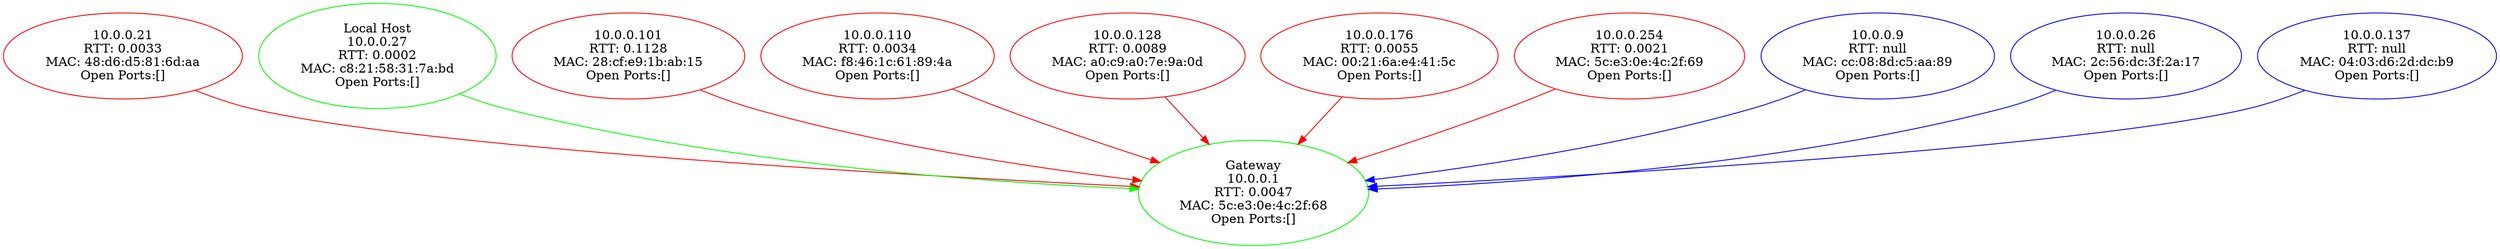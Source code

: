 // LAN Visualization
digraph {
	node [color=green]
	"10.0.0.1" [label="Gateway
10.0.0.1
RTT: 0.0047
MAC: 5c:e3:0e:4c:2f:68
Open Ports:[]"]
	node [color=red]
	edge [color=red]
	"10.0.0.21" [label="10.0.0.21
RTT: 0.0033
MAC: 48:d6:d5:81:6d:aa
Open Ports:[]"]
	"10.0.0.21" -> "10.0.0.1"
	node [color=red]
	edge [color=red]
	node [color=green]
	edge [color=green]
	"10.0.0.27" [label="Local Host
10.0.0.27
RTT: 0.0002
MAC: c8:21:58:31:7a:bd
Open Ports:[]"]
	"10.0.0.27" -> "10.0.0.1"
	node [color=red]
	edge [color=red]
	"10.0.0.101" [label="10.0.0.101
RTT: 0.1128
MAC: 28:cf:e9:1b:ab:15
Open Ports:[]"]
	"10.0.0.101" -> "10.0.0.1"
	node [color=red]
	edge [color=red]
	"10.0.0.110" [label="10.0.0.110
RTT: 0.0034
MAC: f8:46:1c:61:89:4a
Open Ports:[]"]
	"10.0.0.110" -> "10.0.0.1"
	node [color=red]
	edge [color=red]
	"10.0.0.128" [label="10.0.0.128
RTT: 0.0089
MAC: a0:c9:a0:7e:9a:0d
Open Ports:[]"]
	"10.0.0.128" -> "10.0.0.1"
	node [color=red]
	edge [color=red]
	"10.0.0.176" [label="10.0.0.176
RTT: 0.0055
MAC: 00:21:6a:e4:41:5c
Open Ports:[]"]
	"10.0.0.176" -> "10.0.0.1"
	node [color=red]
	edge [color=red]
	"10.0.0.254" [label="10.0.0.254
RTT: 0.0021
MAC: 5c:e3:0e:4c:2f:69
Open Ports:[]"]
	"10.0.0.254" -> "10.0.0.1"
	node [color=blue]
	edge [color=blue]
	"10.0.0.9" [label="10.0.0.9
RTT: null
MAC: cc:08:8d:c5:aa:89
Open Ports:[]"]
	"10.0.0.9" -> "10.0.0.1"
	node [color=blue]
	edge [color=blue]
	"10.0.0.26" [label="10.0.0.26
RTT: null
MAC: 2c:56:dc:3f:2a:17
Open Ports:[]"]
	"10.0.0.26" -> "10.0.0.1"
	node [color=blue]
	edge [color=blue]
	"10.0.0.137" [label="10.0.0.137
RTT: null
MAC: 04:03:d6:2d:dc:b9
Open Ports:[]"]
	"10.0.0.137" -> "10.0.0.1"
}
